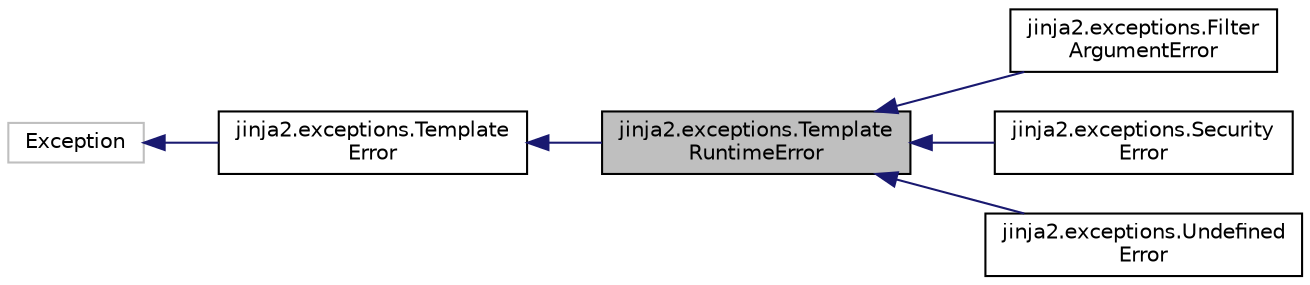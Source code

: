 digraph "jinja2.exceptions.TemplateRuntimeError"
{
 // LATEX_PDF_SIZE
  edge [fontname="Helvetica",fontsize="10",labelfontname="Helvetica",labelfontsize="10"];
  node [fontname="Helvetica",fontsize="10",shape=record];
  rankdir="LR";
  Node1 [label="jinja2.exceptions.Template\lRuntimeError",height=0.2,width=0.4,color="black", fillcolor="grey75", style="filled", fontcolor="black",tooltip=" "];
  Node2 -> Node1 [dir="back",color="midnightblue",fontsize="10",style="solid"];
  Node2 [label="jinja2.exceptions.Template\lError",height=0.2,width=0.4,color="black", fillcolor="white", style="filled",URL="$classjinja2_1_1exceptions_1_1TemplateError.html",tooltip=" "];
  Node3 -> Node2 [dir="back",color="midnightblue",fontsize="10",style="solid"];
  Node3 [label="Exception",height=0.2,width=0.4,color="grey75", fillcolor="white", style="filled",tooltip=" "];
  Node1 -> Node4 [dir="back",color="midnightblue",fontsize="10",style="solid"];
  Node4 [label="jinja2.exceptions.Filter\lArgumentError",height=0.2,width=0.4,color="black", fillcolor="white", style="filled",URL="$classjinja2_1_1exceptions_1_1FilterArgumentError.html",tooltip=" "];
  Node1 -> Node5 [dir="back",color="midnightblue",fontsize="10",style="solid"];
  Node5 [label="jinja2.exceptions.Security\lError",height=0.2,width=0.4,color="black", fillcolor="white", style="filled",URL="$classjinja2_1_1exceptions_1_1SecurityError.html",tooltip=" "];
  Node1 -> Node6 [dir="back",color="midnightblue",fontsize="10",style="solid"];
  Node6 [label="jinja2.exceptions.Undefined\lError",height=0.2,width=0.4,color="black", fillcolor="white", style="filled",URL="$classjinja2_1_1exceptions_1_1UndefinedError.html",tooltip=" "];
}
